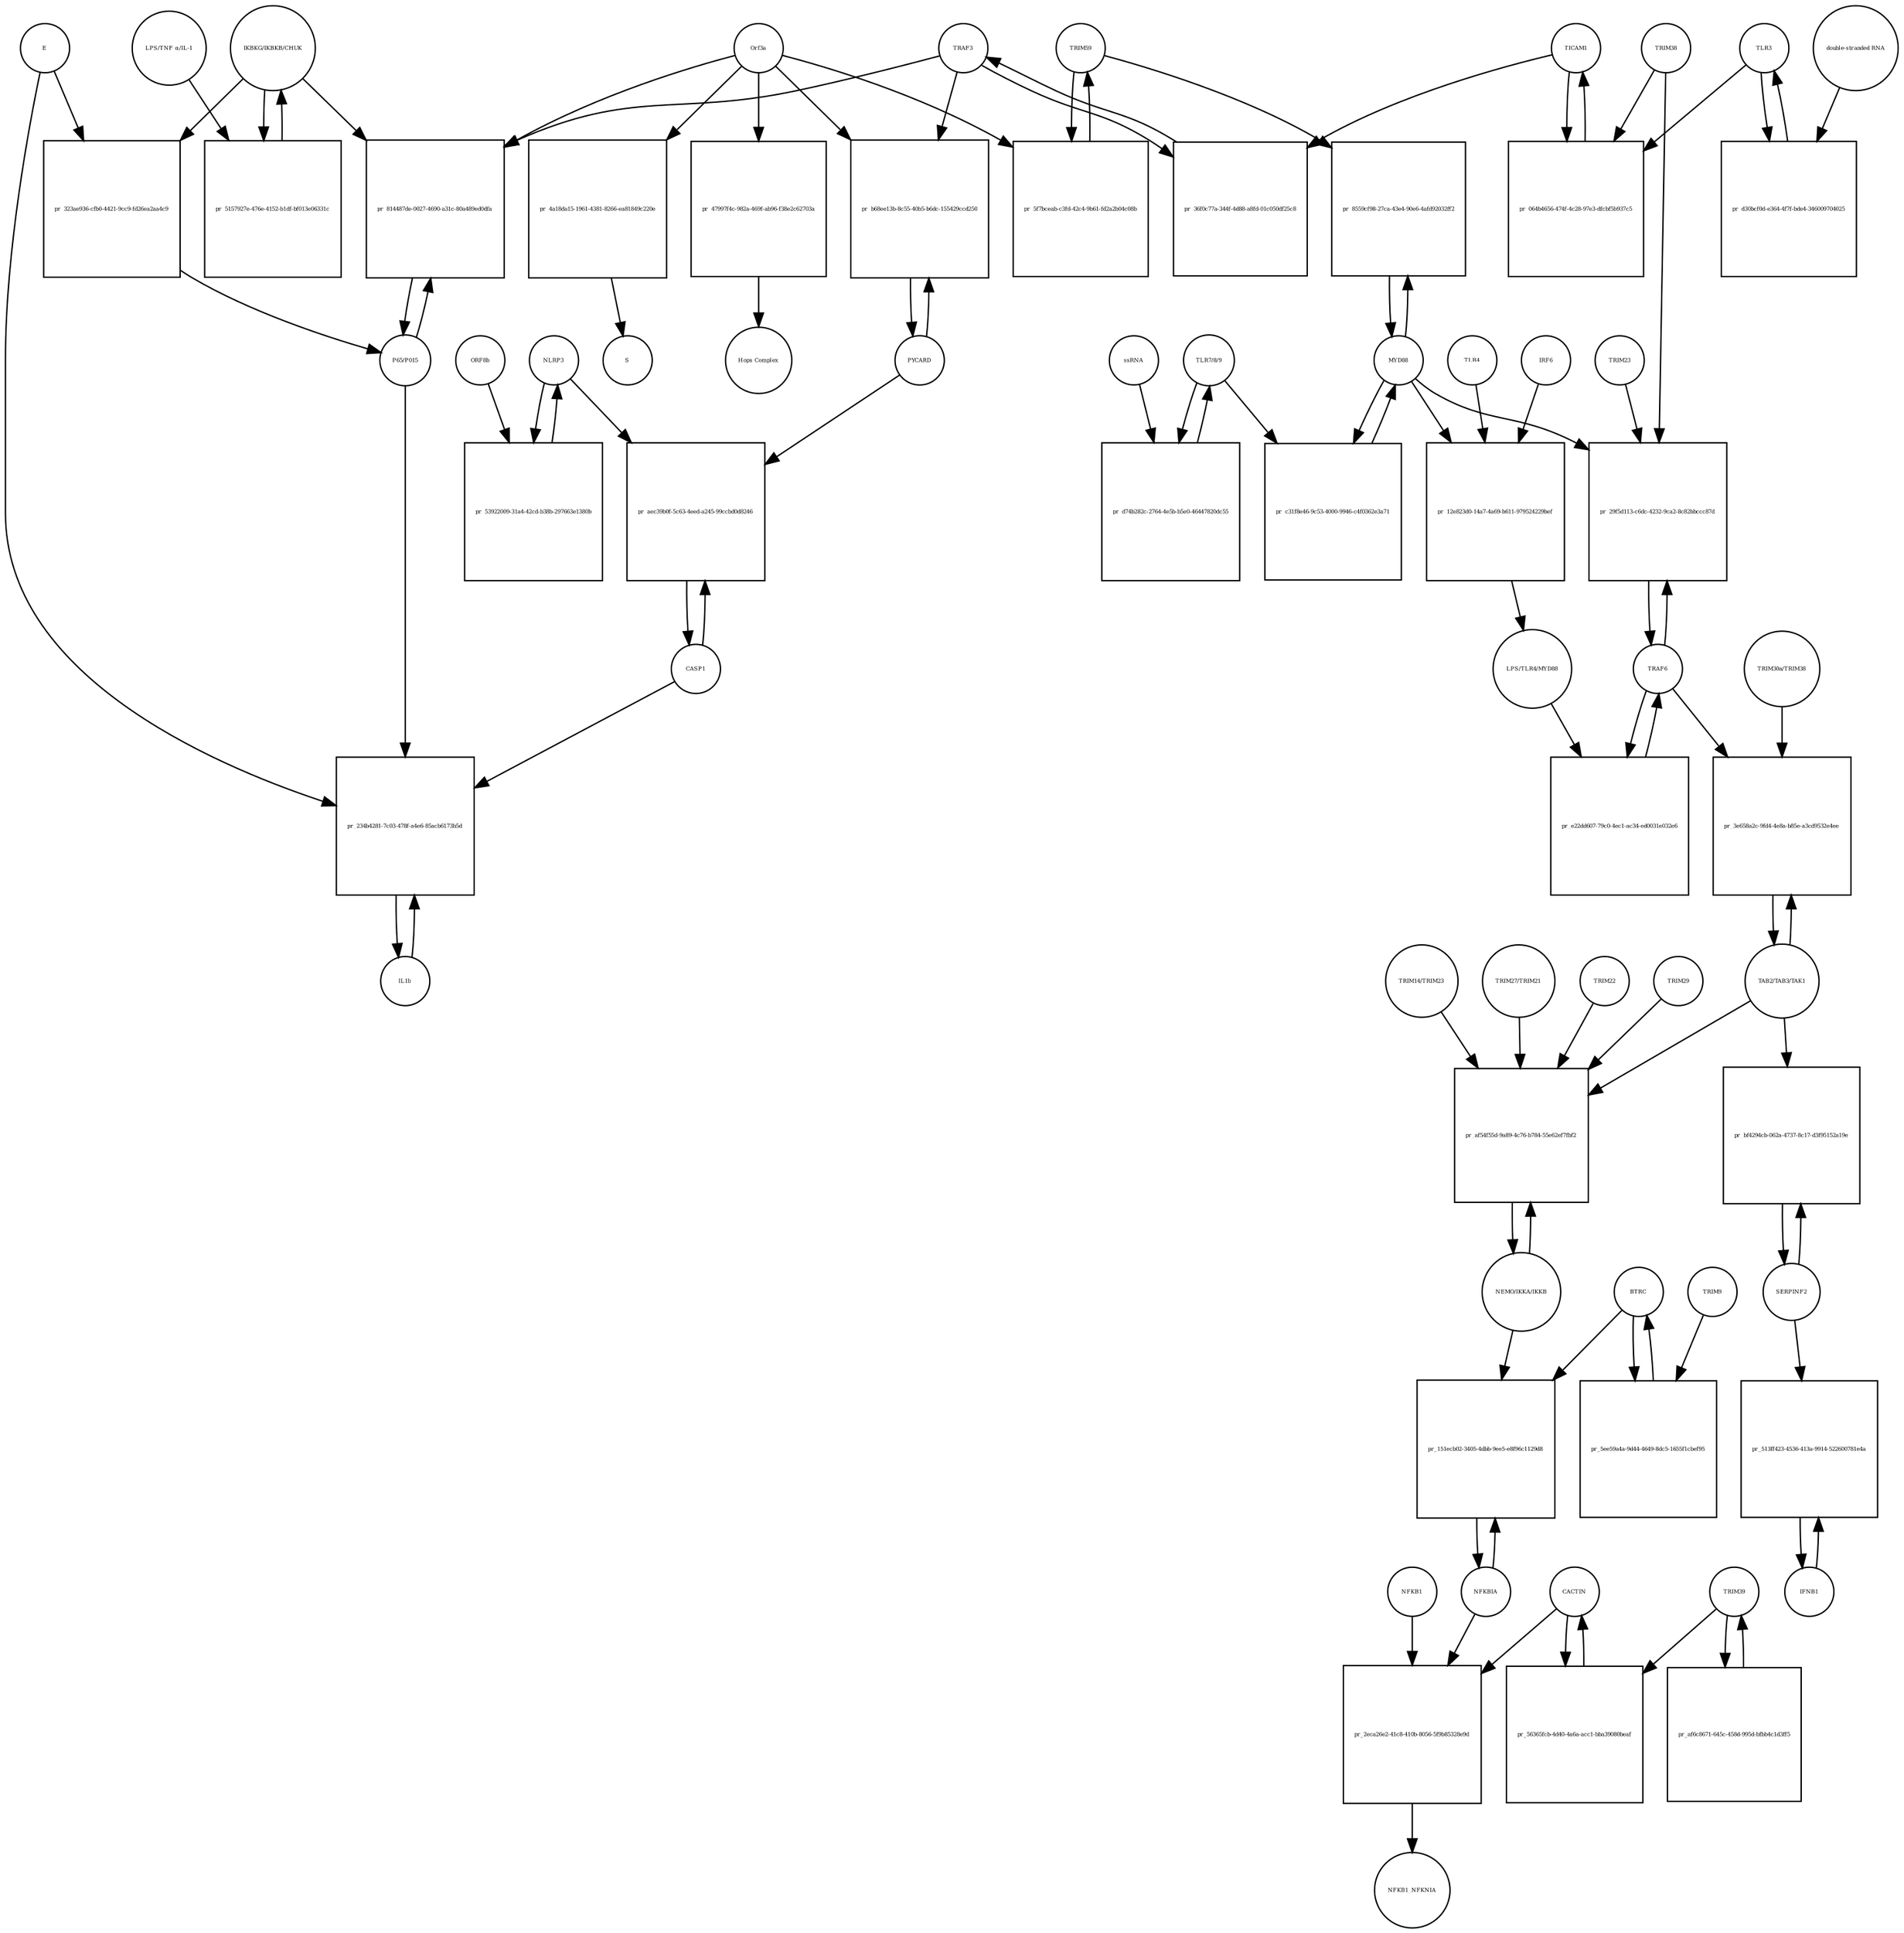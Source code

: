 strict digraph  {
TRIM59 [annotation="urn_miriam_pubmed_22588174|urn_miriam_hgnc_30834", bipartite=0, cls=macromolecule, fontsize=4, label=TRIM59, shape=circle];
"pr_5f7bceab-c3fd-42c4-9b61-fd2a2b04c08b" [annotation="", bipartite=1, cls=process, fontsize=4, label="pr_5f7bceab-c3fd-42c4-9b61-fd2a2b04c08b", shape=square];
Orf3a [annotation=urn_miriam_uniprot_P0DTC3, bipartite=0, cls=macromolecule, fontsize=4, label=Orf3a, shape=circle];
NLRP3 [annotation="", bipartite=0, cls="macromolecule multimer", fontsize=4, label=NLRP3, shape=circle];
"pr_53922009-31a4-42cd-b38b-297663e1380b" [annotation="", bipartite=1, cls=process, fontsize=4, label="pr_53922009-31a4-42cd-b38b-297663e1380b", shape=square];
ORF8b [annotation=urn_miriam_ncbiprotein_BCD58760, bipartite=0, cls=macromolecule, fontsize=4, label=ORF8b, shape=circle];
TRAF3 [annotation=urn_miriam_hgnc_12033, bipartite=0, cls=macromolecule, fontsize=4, label=TRAF3, shape=circle];
"pr_36f0c77a-344f-4d88-a8fd-01c050df25c8" [annotation="", bipartite=1, cls=process, fontsize=4, label="pr_36f0c77a-344f-4d88-a8fd-01c050df25c8", shape=square];
TICAM1 [annotation=urn_miriam_hgnc_18348, bipartite=0, cls=macromolecule, fontsize=4, label=TICAM1, shape=circle];
"IKBKG/IKBKB/CHUK" [annotation="urn_miriam_hgnc_5961|urn_miriam_hgnc_5960|urn_miriam_hgnc_1974", bipartite=0, cls=complex, fontsize=4, label="IKBKG/IKBKB/CHUK", shape=circle];
"pr_5157927e-476e-4152-b1df-bf013e06331c" [annotation="", bipartite=1, cls=process, fontsize=4, label="pr_5157927e-476e-4152-b1df-bf013e06331c", shape=square];
"LPS/TNF α/IL-1" [annotation="urn_miriam_hgnc_6121|urn_miriam_hgnc_11916|urn_miriam_hgnc_5991", bipartite=0, cls=complex, fontsize=4, label="LPS/TNF α/IL-1", shape=circle];
"pr_323ae936-cfb0-4421-9cc9-fd26ea2aa4c9" [annotation="", bipartite=1, cls=process, fontsize=4, label="pr_323ae936-cfb0-4421-9cc9-fd26ea2aa4c9", shape=square];
"P65/P015" [annotation="urn_miriam_hgnc_9955|urn_miriam_hgnc_7794", bipartite=0, cls=complex, fontsize=4, label="P65/P015", shape=circle];
E [annotation=urn_miriam_ncbiprotein_1796318600, bipartite=0, cls=macromolecule, fontsize=4, label=E, shape=circle];
CASP1 [annotation=urn_miriam_hgnc_1499, bipartite=0, cls=macromolecule, fontsize=4, label=CASP1, shape=circle];
"pr_aec39b0f-5c63-4eed-a245-99ccbd0d8246" [annotation="", bipartite=1, cls=process, fontsize=4, label="pr_aec39b0f-5c63-4eed-a245-99ccbd0d8246", shape=square];
PYCARD [annotation="", bipartite=0, cls="macromolecule multimer", fontsize=4, label=PYCARD, shape=circle];
TRAF6 [annotation=urn_miriam_hgnc_12036, bipartite=0, cls=macromolecule, fontsize=4, label=TRAF6, shape=circle];
"pr_e22dd607-79c0-4ec1-ac34-ed0031e032e6" [annotation="", bipartite=1, cls=process, fontsize=4, label="pr_e22dd607-79c0-4ec1-ac34-ed0031e032e6", shape=square];
"LPS/TLR4/MYD88" [annotation="urn_miriam_hgnc_6121|urn_miriam_hgnc_11850|urn_miriam_hgnc_7562", bipartite=0, cls=complex, fontsize=4, label="LPS/TLR4/MYD88", shape=circle];
"pr_29f5d113-c6dc-4232-9ca2-8c82bbccc87d" [annotation="", bipartite=1, cls=process, fontsize=4, label="pr_29f5d113-c6dc-4232-9ca2-8c82bbccc87d", shape=square];
MYD88 [annotation=urn_miriam_hgnc_7562, bipartite=0, cls=macromolecule, fontsize=4, label=MYD88, shape=circle];
TRIM38 [annotation=urn_miriam_hgnc_10059, bipartite=0, cls=macromolecule, fontsize=4, label=TRIM38, shape=circle];
TRIM23 [annotation=urn_miriam_hgnc_660, bipartite=0, cls=macromolecule, fontsize=4, label=TRIM23, shape=circle];
"TLR7/8/9" [annotation="urn_miriam_hgnc_15633|urn_miriam_hgnc_15632|urn_miriam_hgnc_15631", bipartite=0, cls=complex, fontsize=4, label="TLR7/8/9", shape=circle];
"pr_d74b282c-2764-4e5b-b5e0-46447820dc55" [annotation="", bipartite=1, cls=process, fontsize=4, label="pr_d74b282c-2764-4e5b-b5e0-46447820dc55", shape=square];
ssRNA [annotation="", bipartite=0, cls="nucleic acid feature", fontsize=4, label=ssRNA, shape=circle];
"pr_064b4656-474f-4c28-97e3-dfcbf5b937c5" [annotation="", bipartite=1, cls=process, fontsize=4, label="pr_064b4656-474f-4c28-97e3-dfcbf5b937c5", shape=square];
TLR3 [annotation=urn_miriam_hgnc_11849, bipartite=0, cls=macromolecule, fontsize=4, label=TLR3, shape=circle];
"pr_c31f8e46-9c53-4000-9946-c4f0362e3a71" [annotation="", bipartite=1, cls=process, fontsize=4, label="pr_c31f8e46-9c53-4000-9946-c4f0362e3a71", shape=square];
"pr_8559cf98-27ca-43e4-90e6-4afd92032ff2" [annotation="", bipartite=1, cls=process, fontsize=4, label="pr_8559cf98-27ca-43e4-90e6-4afd92032ff2", shape=square];
"TAB2/TAB3/TAK1" [annotation="urn_miriam_hgnc_17075|urn_miriam_hgnc_30681|urn_miriam_hgnc_6859", bipartite=0, cls=complex, fontsize=4, label="TAB2/TAB3/TAK1", shape=circle];
"pr_3e658a2c-9fd4-4e8a-b85e-a3cd9532e4ee" [annotation="", bipartite=1, cls=process, fontsize=4, label="pr_3e658a2c-9fd4-4e8a-b85e-a3cd9532e4ee", shape=square];
"TRIM30a/TRIM38" [annotation="urn_miriam_hgnc_10059|urn_miriam_uniprot_P15533", bipartite=0, cls=complex, fontsize=4, label="TRIM30a/TRIM38", shape=circle];
"NEMO/IKKA/IKKB" [annotation="urn_miriam_hgnc_5961|urn_miriam_hgnc_5960|urn_miriam_hgnc_1974", bipartite=0, cls=complex, fontsize=4, label="NEMO/IKKA/IKKB", shape=circle];
"pr_af54f55d-9a89-4c76-b784-55e62ef7fbf2" [annotation="", bipartite=1, cls=process, fontsize=4, label="pr_af54f55d-9a89-4c76-b784-55e62ef7fbf2", shape=square];
TRIM22 [annotation=urn_miriam_hgnc_16379, bipartite=0, cls=macromolecule, fontsize=4, label=TRIM22, shape=circle];
TRIM29 [annotation=urn_miriam_hgnc_17274, bipartite=0, cls=macromolecule, fontsize=4, label=TRIM29, shape=circle];
"TRIM14/TRIM23" [annotation="urn_miriam_hgnc_16283|urn_miriam_hgnc_660", bipartite=0, cls=complex, fontsize=4, label="TRIM14/TRIM23", shape=circle];
"TRIM27/TRIM21" [annotation="urn_miriam_hgnc_9975|urn_miriam_hgnc_11312", bipartite=0, cls=complex, fontsize=4, label="TRIM27/TRIM21", shape=circle];
NFKBIA [annotation=urn_miriam_hgnc_7797, bipartite=0, cls=macromolecule, fontsize=4, label=NFKBIA, shape=circle];
"pr_151ecb02-3405-4dbb-9ee5-e8f96c1129d8" [annotation="", bipartite=1, cls=process, fontsize=4, label="pr_151ecb02-3405-4dbb-9ee5-e8f96c1129d8", shape=square];
BTRC [annotation=urn_miriam_hgnc_1144, bipartite=0, cls=macromolecule, fontsize=4, label=BTRC, shape=circle];
"pr_814487de-0027-4690-a31c-80a489ed0dfa" [annotation="", bipartite=1, cls=process, fontsize=4, label="pr_814487de-0027-4690-a31c-80a489ed0dfa", shape=square];
"pr_5ee59a4a-9d44-4649-8dc5-1655f1cbef95" [annotation="", bipartite=1, cls=process, fontsize=4, label="pr_5ee59a4a-9d44-4649-8dc5-1655f1cbef95", shape=square];
TRIM9 [annotation=urn_miriam_hgnc_16288, bipartite=0, cls=macromolecule, fontsize=4, label=TRIM9, shape=circle];
TRIM39 [annotation=urn_miriam_hgnc_10065, bipartite=0, cls=macromolecule, fontsize=4, label=TRIM39, shape=circle];
"pr_af6c8671-645c-458d-995d-bfbb4c1d3ff5" [annotation="", bipartite=1, cls=process, fontsize=4, label="pr_af6c8671-645c-458d-995d-bfbb4c1d3ff5", shape=square];
CACTIN [annotation=urn_miriam_hgnc_29938, bipartite=0, cls=macromolecule, fontsize=4, label=CACTIN, shape=circle];
"pr_56365fcb-4d40-4a6a-acc1-bba39080beaf" [annotation="", bipartite=1, cls=process, fontsize=4, label="pr_56365fcb-4d40-4a6a-acc1-bba39080beaf", shape=square];
NFKB1 [annotation=urn_miriam_hgnc_7794, bipartite=0, cls=macromolecule, fontsize=4, label=NFKB1, shape=circle];
"pr_2eca26e2-41c8-410b-8056-5f9b85328e9d" [annotation="", bipartite=1, cls=process, fontsize=4, label="pr_2eca26e2-41c8-410b-8056-5f9b85328e9d", shape=square];
NFKB1_NFKNIA [annotation="", bipartite=0, cls=complex, fontsize=4, label=NFKB1_NFKNIA, shape=circle];
SERPINF2 [annotation=urn_miriam_hgnc_9075, bipartite=0, cls=macromolecule, fontsize=4, label=SERPINF2, shape=circle];
"pr_bf4294cb-062a-4737-8c17-d3f95152a19e" [annotation="", bipartite=1, cls=process, fontsize=4, label="pr_bf4294cb-062a-4737-8c17-d3f95152a19e", shape=square];
IFNB1 [annotation=urn_miriam_hgnc_5434, bipartite=0, cls=macromolecule, fontsize=4, label=IFNB1, shape=circle];
"pr_513ff423-4536-413a-9914-522600781e4a" [annotation="", bipartite=1, cls=process, fontsize=4, label="pr_513ff423-4536-413a-9914-522600781e4a", shape=square];
"pr_d30bcf0d-e364-4f7f-bde4-346009704025" [annotation="", bipartite=1, cls=process, fontsize=4, label="pr_d30bcf0d-e364-4f7f-bde4-346009704025", shape=square];
"double-stranded RNA" [annotation="", bipartite=0, cls="nucleic acid feature", fontsize=4, label="double-stranded RNA", shape=circle];
"pr_4a18da15-1961-4381-8266-ea81849c220e" [annotation="", bipartite=1, cls=process, fontsize=4, label="pr_4a18da15-1961-4381-8266-ea81849c220e", shape=square];
S [annotation=urn_miriam_uniprot_P0DTC2, bipartite=0, cls=macromolecule, fontsize=4, label=S, shape=circle];
IL1b [annotation=urn_miriam_hgnc_5992, bipartite=0, cls=macromolecule, fontsize=4, label=IL1b, shape=circle];
"pr_234b4281-7c03-478f-a4e6-85acb6173b5d" [annotation="", bipartite=1, cls=process, fontsize=4, label="pr_234b4281-7c03-478f-a4e6-85acb6173b5d", shape=square];
"pr_b68ee13b-8c55-40b5-b6dc-155429ccd250" [annotation="", bipartite=1, cls=process, fontsize=4, label="pr_b68ee13b-8c55-40b5-b6dc-155429ccd250", shape=square];
"pr_47997f4c-982a-469f-ab96-f38e2c62703a" [annotation="", bipartite=1, cls=process, fontsize=4, label="pr_47997f4c-982a-469f-ab96-f38e2c62703a", shape=square];
"Hops Complex" [annotation="urn_miriam_uniprot_J9TC74|urn_miriam_hgnc_14583|urn_miriam_hgnc_20593|urn_miriam_hgnc_24048|urn_miriam_hgnc_5013|urn_miriam_hgnc_20266", bipartite=0, cls=complex, fontsize=4, label="Hops Complex", shape=circle];
TLR4 [annotation="", bipartite=0, cls=macromolecule, fontsize=4, label=TLR4, shape=circle];
"pr_12e823d0-14a7-4a69-b611-979524229bef" [annotation="", bipartite=1, cls=process, fontsize=4, label="pr_12e823d0-14a7-4a69-b611-979524229bef", shape=square];
IRF6 [annotation="", bipartite=0, cls=macromolecule, fontsize=4, label=IRF6, shape=circle];
TRIM59 -> "pr_5f7bceab-c3fd-42c4-9b61-fd2a2b04c08b"  [annotation="", interaction_type=consumption];
TRIM59 -> "pr_8559cf98-27ca-43e4-90e6-4afd92032ff2"  [annotation=urn_miriam_pubmed_22588174, interaction_type=inhibition];
"pr_5f7bceab-c3fd-42c4-9b61-fd2a2b04c08b" -> TRIM59  [annotation="", interaction_type=production];
Orf3a -> "pr_5f7bceab-c3fd-42c4-9b61-fd2a2b04c08b"  [annotation=urn_miriam_pubmed_28829373, interaction_type="necessary stimulation"];
Orf3a -> "pr_814487de-0027-4690-a31c-80a489ed0dfa"  [annotation="urn_miriam_pubmed_31034780|urn_miriam_pubmed_32172672", interaction_type="necessary stimulation"];
Orf3a -> "pr_4a18da15-1961-4381-8266-ea81849c220e"  [annotation=urn_miriam_pubmed_32172672, interaction_type="necessary stimulation"];
Orf3a -> "pr_b68ee13b-8c55-40b5-b6dc-155429ccd250"  [annotation=urn_miriam_pubmed_32172672, interaction_type="necessary stimulation"];
Orf3a -> "pr_47997f4c-982a-469f-ab96-f38e2c62703a"  [annotation="urn_miriam_pubmed_15316659|urn_miriam_pubmed_17715238|urn_miriam_pubmed_25375324|urn_miriam_pubmed_19590927", interaction_type="necessary stimulation"];
NLRP3 -> "pr_53922009-31a4-42cd-b38b-297663e1380b"  [annotation="", interaction_type=consumption];
NLRP3 -> "pr_aec39b0f-5c63-4eed-a245-99ccbd0d8246"  [annotation="", interaction_type=consumption];
"pr_53922009-31a4-42cd-b38b-297663e1380b" -> NLRP3  [annotation="", interaction_type=production];
ORF8b -> "pr_53922009-31a4-42cd-b38b-297663e1380b"  [annotation=urn_miriam_pubmed_31231549, interaction_type="necessary stimulation"];
TRAF3 -> "pr_36f0c77a-344f-4d88-a8fd-01c050df25c8"  [annotation="", interaction_type=consumption];
TRAF3 -> "pr_814487de-0027-4690-a31c-80a489ed0dfa"  [annotation="urn_miriam_pubmed_31034780|urn_miriam_pubmed_32172672", interaction_type=catalysis];
TRAF3 -> "pr_b68ee13b-8c55-40b5-b6dc-155429ccd250"  [annotation=urn_miriam_pubmed_32172672, interaction_type=catalysis];
"pr_36f0c77a-344f-4d88-a8fd-01c050df25c8" -> TRAF3  [annotation="", interaction_type=production];
TICAM1 -> "pr_36f0c77a-344f-4d88-a8fd-01c050df25c8"  [annotation=urn_miriam_pubmed_28829373, interaction_type="necessary stimulation"];
TICAM1 -> "pr_064b4656-474f-4c28-97e3-dfcbf5b937c5"  [annotation="", interaction_type=consumption];
"IKBKG/IKBKB/CHUK" -> "pr_5157927e-476e-4152-b1df-bf013e06331c"  [annotation="", interaction_type=consumption];
"IKBKG/IKBKB/CHUK" -> "pr_323ae936-cfb0-4421-9cc9-fd26ea2aa4c9"  [annotation="", interaction_type=consumption];
"IKBKG/IKBKB/CHUK" -> "pr_814487de-0027-4690-a31c-80a489ed0dfa"  [annotation="urn_miriam_pubmed_31034780|urn_miriam_pubmed_32172672", interaction_type=catalysis];
"pr_5157927e-476e-4152-b1df-bf013e06331c" -> "IKBKG/IKBKB/CHUK"  [annotation="", interaction_type=production];
"LPS/TNF α/IL-1" -> "pr_5157927e-476e-4152-b1df-bf013e06331c"  [annotation="urn_miriam_pubmed_32172672|urn_miriam_taxonomy_2697049", interaction_type=catalysis];
"pr_323ae936-cfb0-4421-9cc9-fd26ea2aa4c9" -> "P65/P015"  [annotation="", interaction_type=production];
"P65/P015" -> "pr_814487de-0027-4690-a31c-80a489ed0dfa"  [annotation="", interaction_type=consumption];
"P65/P015" -> "pr_234b4281-7c03-478f-a4e6-85acb6173b5d"  [annotation=urn_miriam_pubmed_31034780, interaction_type=stimulation];
E -> "pr_323ae936-cfb0-4421-9cc9-fd26ea2aa4c9"  [annotation="urn_miriam_pubmed_32172672|urn_miriam_taxonomy_2697049", interaction_type="necessary stimulation"];
E -> "pr_234b4281-7c03-478f-a4e6-85acb6173b5d"  [annotation=urn_miriam_pubmed_31034780, interaction_type=catalysis];
CASP1 -> "pr_aec39b0f-5c63-4eed-a245-99ccbd0d8246"  [annotation="", interaction_type=consumption];
CASP1 -> "pr_234b4281-7c03-478f-a4e6-85acb6173b5d"  [annotation=urn_miriam_pubmed_31034780, interaction_type=catalysis];
"pr_aec39b0f-5c63-4eed-a245-99ccbd0d8246" -> CASP1  [annotation="", interaction_type=production];
PYCARD -> "pr_aec39b0f-5c63-4eed-a245-99ccbd0d8246"  [annotation="", interaction_type=consumption];
PYCARD -> "pr_b68ee13b-8c55-40b5-b6dc-155429ccd250"  [annotation="", interaction_type=consumption];
TRAF6 -> "pr_e22dd607-79c0-4ec1-ac34-ed0031e032e6"  [annotation="", interaction_type=consumption];
TRAF6 -> "pr_29f5d113-c6dc-4232-9ca2-8c82bbccc87d"  [annotation="", interaction_type=consumption];
TRAF6 -> "pr_3e658a2c-9fd4-4e8a-b85e-a3cd9532e4ee"  [annotation="urn_miriam_pubmed_23758787|urn_miriam_pubmed_25172371|urn_miriam_pubmed_18345001", interaction_type="necessary stimulation"];
"pr_e22dd607-79c0-4ec1-ac34-ed0031e032e6" -> TRAF6  [annotation="", interaction_type=production];
"LPS/TLR4/MYD88" -> "pr_e22dd607-79c0-4ec1-ac34-ed0031e032e6"  [annotation=urn_miriam_pubmed_23758787, interaction_type=catalysis];
"pr_29f5d113-c6dc-4232-9ca2-8c82bbccc87d" -> TRAF6  [annotation="", interaction_type=production];
MYD88 -> "pr_29f5d113-c6dc-4232-9ca2-8c82bbccc87d"  [annotation="urn_miriam_pubmed_15361868|urn_miriam_pubmed_22539786|urn_miriam_pubmed_20724660", interaction_type="necessary stimulation"];
MYD88 -> "pr_c31f8e46-9c53-4000-9946-c4f0362e3a71"  [annotation="", interaction_type=consumption];
MYD88 -> "pr_8559cf98-27ca-43e4-90e6-4afd92032ff2"  [annotation="", interaction_type=consumption];
MYD88 -> "pr_12e823d0-14a7-4a69-b611-979524229bef"  [annotation="", interaction_type=consumption];
TRIM38 -> "pr_29f5d113-c6dc-4232-9ca2-8c82bbccc87d"  [annotation="urn_miriam_pubmed_15361868|urn_miriam_pubmed_22539786|urn_miriam_pubmed_20724660", interaction_type=inhibition];
TRIM38 -> "pr_064b4656-474f-4c28-97e3-dfcbf5b937c5"  [annotation="urn_miriam_pubmed_23758787|urn_miriam_pubmed_22539786", interaction_type=inhibition];
TRIM23 -> "pr_29f5d113-c6dc-4232-9ca2-8c82bbccc87d"  [annotation="urn_miriam_pubmed_15361868|urn_miriam_pubmed_22539786|urn_miriam_pubmed_20724660", interaction_type="necessary stimulation"];
"TLR7/8/9" -> "pr_d74b282c-2764-4e5b-b5e0-46447820dc55"  [annotation="", interaction_type=consumption];
"TLR7/8/9" -> "pr_c31f8e46-9c53-4000-9946-c4f0362e3a71"  [annotation=urn_miriam_pubmed_15361868, interaction_type="necessary stimulation"];
"pr_d74b282c-2764-4e5b-b5e0-46447820dc55" -> "TLR7/8/9"  [annotation="", interaction_type=production];
ssRNA -> "pr_d74b282c-2764-4e5b-b5e0-46447820dc55"  [annotation=urn_miriam_pubmed_21782231, interaction_type="necessary stimulation"];
"pr_064b4656-474f-4c28-97e3-dfcbf5b937c5" -> TICAM1  [annotation="", interaction_type=production];
TLR3 -> "pr_064b4656-474f-4c28-97e3-dfcbf5b937c5"  [annotation="urn_miriam_pubmed_23758787|urn_miriam_pubmed_22539786", interaction_type="necessary stimulation"];
TLR3 -> "pr_d30bcf0d-e364-4f7f-bde4-346009704025"  [annotation="", interaction_type=consumption];
"pr_c31f8e46-9c53-4000-9946-c4f0362e3a71" -> MYD88  [annotation="", interaction_type=production];
"pr_8559cf98-27ca-43e4-90e6-4afd92032ff2" -> MYD88  [annotation="", interaction_type=production];
"TAB2/TAB3/TAK1" -> "pr_3e658a2c-9fd4-4e8a-b85e-a3cd9532e4ee"  [annotation="", interaction_type=consumption];
"TAB2/TAB3/TAK1" -> "pr_af54f55d-9a89-4c76-b784-55e62ef7fbf2"  [annotation="urn_miriam_pubmed_23758787|urn_miriam_pubmed_23408607|urn_miriam_pubmed_26358190|urn_miriam_pubmed_27695001|urn_miriam_pubmed_24379373|urn_miriam_pubmed_20724660", interaction_type="necessary stimulation"];
"TAB2/TAB3/TAK1" -> "pr_bf4294cb-062a-4737-8c17-d3f95152a19e"  [annotation=urn_miriam_pubmed_17706453, interaction_type="necessary stimulation"];
"pr_3e658a2c-9fd4-4e8a-b85e-a3cd9532e4ee" -> "TAB2/TAB3/TAK1"  [annotation="", interaction_type=production];
"TRIM30a/TRIM38" -> "pr_3e658a2c-9fd4-4e8a-b85e-a3cd9532e4ee"  [annotation="urn_miriam_pubmed_23758787|urn_miriam_pubmed_25172371|urn_miriam_pubmed_18345001", interaction_type=inhibition];
"NEMO/IKKA/IKKB" -> "pr_af54f55d-9a89-4c76-b784-55e62ef7fbf2"  [annotation="", interaction_type=consumption];
"NEMO/IKKA/IKKB" -> "pr_151ecb02-3405-4dbb-9ee5-e8f96c1129d8"  [annotation=urn_miriam_pubmed_21135871, interaction_type=catalysis];
"pr_af54f55d-9a89-4c76-b784-55e62ef7fbf2" -> "NEMO/IKKA/IKKB"  [annotation="", interaction_type=production];
TRIM22 -> "pr_af54f55d-9a89-4c76-b784-55e62ef7fbf2"  [annotation="urn_miriam_pubmed_23758787|urn_miriam_pubmed_23408607|urn_miriam_pubmed_26358190|urn_miriam_pubmed_27695001|urn_miriam_pubmed_24379373|urn_miriam_pubmed_20724660", interaction_type=inhibition];
TRIM29 -> "pr_af54f55d-9a89-4c76-b784-55e62ef7fbf2"  [annotation="urn_miriam_pubmed_23758787|urn_miriam_pubmed_23408607|urn_miriam_pubmed_26358190|urn_miriam_pubmed_27695001|urn_miriam_pubmed_24379373|urn_miriam_pubmed_20724660", interaction_type=inhibition];
"TRIM14/TRIM23" -> "pr_af54f55d-9a89-4c76-b784-55e62ef7fbf2"  [annotation="urn_miriam_pubmed_23758787|urn_miriam_pubmed_23408607|urn_miriam_pubmed_26358190|urn_miriam_pubmed_27695001|urn_miriam_pubmed_24379373|urn_miriam_pubmed_20724660", interaction_type="necessary stimulation"];
"TRIM27/TRIM21" -> "pr_af54f55d-9a89-4c76-b784-55e62ef7fbf2"  [annotation="urn_miriam_pubmed_23758787|urn_miriam_pubmed_23408607|urn_miriam_pubmed_26358190|urn_miriam_pubmed_27695001|urn_miriam_pubmed_24379373|urn_miriam_pubmed_20724660", interaction_type=inhibition];
NFKBIA -> "pr_151ecb02-3405-4dbb-9ee5-e8f96c1129d8"  [annotation="", interaction_type=consumption];
NFKBIA -> "pr_2eca26e2-41c8-410b-8056-5f9b85328e9d"  [annotation="", interaction_type=consumption];
"pr_151ecb02-3405-4dbb-9ee5-e8f96c1129d8" -> NFKBIA  [annotation="", interaction_type=production];
BTRC -> "pr_151ecb02-3405-4dbb-9ee5-e8f96c1129d8"  [annotation=urn_miriam_pubmed_21135871, interaction_type=catalysis];
BTRC -> "pr_5ee59a4a-9d44-4649-8dc5-1655f1cbef95"  [annotation="", interaction_type=consumption];
"pr_814487de-0027-4690-a31c-80a489ed0dfa" -> "P65/P015"  [annotation="", interaction_type=production];
"pr_5ee59a4a-9d44-4649-8dc5-1655f1cbef95" -> BTRC  [annotation="", interaction_type=production];
TRIM9 -> "pr_5ee59a4a-9d44-4649-8dc5-1655f1cbef95"  [annotation=urn_miriam_pubmed_21135871, interaction_type=inhibition];
TRIM39 -> "pr_af6c8671-645c-458d-995d-bfbb4c1d3ff5"  [annotation="", interaction_type=consumption];
TRIM39 -> "pr_56365fcb-4d40-4a6a-acc1-bba39080beaf"  [annotation=urn_miriam_pubmed_26999213, interaction_type="necessary stimulation"];
"pr_af6c8671-645c-458d-995d-bfbb4c1d3ff5" -> TRIM39  [annotation="", interaction_type=production];
CACTIN -> "pr_56365fcb-4d40-4a6a-acc1-bba39080beaf"  [annotation="", interaction_type=consumption];
CACTIN -> "pr_2eca26e2-41c8-410b-8056-5f9b85328e9d"  [annotation=urn_miriam_pubmed_26999213, interaction_type=inhibition];
"pr_56365fcb-4d40-4a6a-acc1-bba39080beaf" -> CACTIN  [annotation="", interaction_type=production];
NFKB1 -> "pr_2eca26e2-41c8-410b-8056-5f9b85328e9d"  [annotation="", interaction_type=consumption];
"pr_2eca26e2-41c8-410b-8056-5f9b85328e9d" -> NFKB1_NFKNIA  [annotation="", interaction_type=production];
SERPINF2 -> "pr_bf4294cb-062a-4737-8c17-d3f95152a19e"  [annotation="", interaction_type=consumption];
SERPINF2 -> "pr_513ff423-4536-413a-9914-522600781e4a"  [annotation=urn_miriam_pubmed_17706453, interaction_type=stimulation];
"pr_bf4294cb-062a-4737-8c17-d3f95152a19e" -> SERPINF2  [annotation="", interaction_type=production];
IFNB1 -> "pr_513ff423-4536-413a-9914-522600781e4a"  [annotation="", interaction_type=consumption];
"pr_513ff423-4536-413a-9914-522600781e4a" -> IFNB1  [annotation="", interaction_type=production];
"pr_d30bcf0d-e364-4f7f-bde4-346009704025" -> TLR3  [annotation="", interaction_type=production];
"double-stranded RNA" -> "pr_d30bcf0d-e364-4f7f-bde4-346009704025"  [annotation=urn_miriam_pubmed_23758787, interaction_type="necessary stimulation"];
"pr_4a18da15-1961-4381-8266-ea81849c220e" -> S  [annotation="", interaction_type=production];
IL1b -> "pr_234b4281-7c03-478f-a4e6-85acb6173b5d"  [annotation="", interaction_type=consumption];
"pr_234b4281-7c03-478f-a4e6-85acb6173b5d" -> IL1b  [annotation="", interaction_type=production];
"pr_b68ee13b-8c55-40b5-b6dc-155429ccd250" -> PYCARD  [annotation="", interaction_type=production];
"pr_47997f4c-982a-469f-ab96-f38e2c62703a" -> "Hops Complex"  [annotation="", interaction_type=production];
TLR4 -> "pr_12e823d0-14a7-4a69-b611-979524229bef"  [annotation="", interaction_type=consumption];
"pr_12e823d0-14a7-4a69-b611-979524229bef" -> "LPS/TLR4/MYD88"  [annotation="", interaction_type=production];
IRF6 -> "pr_12e823d0-14a7-4a69-b611-979524229bef"  [annotation="", interaction_type=consumption];
}
